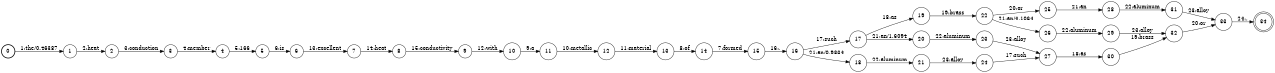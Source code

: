 digraph FST {
rankdir = LR;
size = "8.5,11";
label = "";
center = 1;
orientation = Portrait;
ranksep = "0.4";
nodesep = "0.25";
0 [label = "0", shape = circle, style = bold, fontsize = 14]
	0 -> 1 [label = "1:the/0.46387", fontsize = 14];
1 [label = "1", shape = circle, style = solid, fontsize = 14]
	1 -> 2 [label = "2:heat", fontsize = 14];
2 [label = "2", shape = circle, style = solid, fontsize = 14]
	2 -> 3 [label = "3:conduction", fontsize = 14];
3 [label = "3", shape = circle, style = solid, fontsize = 14]
	3 -> 4 [label = "4:member", fontsize = 14];
4 [label = "4", shape = circle, style = solid, fontsize = 14]
	4 -> 5 [label = "5:166", fontsize = 14];
5 [label = "5", shape = circle, style = solid, fontsize = 14]
	5 -> 6 [label = "6:is", fontsize = 14];
6 [label = "6", shape = circle, style = solid, fontsize = 14]
	6 -> 7 [label = "13:excellent", fontsize = 14];
7 [label = "7", shape = circle, style = solid, fontsize = 14]
	7 -> 8 [label = "14:heat", fontsize = 14];
8 [label = "8", shape = circle, style = solid, fontsize = 14]
	8 -> 9 [label = "15:conductivity", fontsize = 14];
9 [label = "9", shape = circle, style = solid, fontsize = 14]
	9 -> 10 [label = "12:with", fontsize = 14];
10 [label = "10", shape = circle, style = solid, fontsize = 14]
	10 -> 11 [label = "9:a", fontsize = 14];
11 [label = "11", shape = circle, style = solid, fontsize = 14]
	11 -> 12 [label = "10:metallic", fontsize = 14];
12 [label = "12", shape = circle, style = solid, fontsize = 14]
	12 -> 13 [label = "11:material", fontsize = 14];
13 [label = "13", shape = circle, style = solid, fontsize = 14]
	13 -> 14 [label = "8:of", fontsize = 14];
14 [label = "14", shape = circle, style = solid, fontsize = 14]
	14 -> 15 [label = "7:formed", fontsize = 14];
15 [label = "15", shape = circle, style = solid, fontsize = 14]
	15 -> 16 [label = "16:,", fontsize = 14];
16 [label = "16", shape = circle, style = solid, fontsize = 14]
	16 -> 17 [label = "17:such", fontsize = 14];
	16 -> 18 [label = "21:an/0.9834", fontsize = 14];
17 [label = "17", shape = circle, style = solid, fontsize = 14]
	17 -> 19 [label = "18:as", fontsize = 14];
	17 -> 20 [label = "21:an/1.6094", fontsize = 14];
18 [label = "18", shape = circle, style = solid, fontsize = 14]
	18 -> 21 [label = "22:aluminum", fontsize = 14];
19 [label = "19", shape = circle, style = solid, fontsize = 14]
	19 -> 22 [label = "19:brass", fontsize = 14];
20 [label = "20", shape = circle, style = solid, fontsize = 14]
	20 -> 23 [label = "22:aluminum", fontsize = 14];
21 [label = "21", shape = circle, style = solid, fontsize = 14]
	21 -> 24 [label = "23:alloy", fontsize = 14];
22 [label = "22", shape = circle, style = solid, fontsize = 14]
	22 -> 25 [label = "20:or", fontsize = 14];
	22 -> 26 [label = "21:an/4.1064", fontsize = 14];
23 [label = "23", shape = circle, style = solid, fontsize = 14]
	23 -> 27 [label = "23:alloy", fontsize = 14];
24 [label = "24", shape = circle, style = solid, fontsize = 14]
	24 -> 27 [label = "17:such", fontsize = 14];
25 [label = "25", shape = circle, style = solid, fontsize = 14]
	25 -> 28 [label = "21:an", fontsize = 14];
26 [label = "26", shape = circle, style = solid, fontsize = 14]
	26 -> 29 [label = "22:aluminum", fontsize = 14];
27 [label = "27", shape = circle, style = solid, fontsize = 14]
	27 -> 30 [label = "18:as", fontsize = 14];
28 [label = "28", shape = circle, style = solid, fontsize = 14]
	28 -> 31 [label = "22:aluminum", fontsize = 14];
29 [label = "29", shape = circle, style = solid, fontsize = 14]
	29 -> 32 [label = "23:alloy", fontsize = 14];
30 [label = "30", shape = circle, style = solid, fontsize = 14]
	30 -> 32 [label = "19:brass", fontsize = 14];
31 [label = "31", shape = circle, style = solid, fontsize = 14]
	31 -> 33 [label = "23:alloy", fontsize = 14];
32 [label = "32", shape = circle, style = solid, fontsize = 14]
	32 -> 33 [label = "20:or", fontsize = 14];
33 [label = "33", shape = circle, style = solid, fontsize = 14]
	33 -> 34 [label = "24:.", fontsize = 14];
34 [label = "34", shape = doublecircle, style = solid, fontsize = 14]
}
